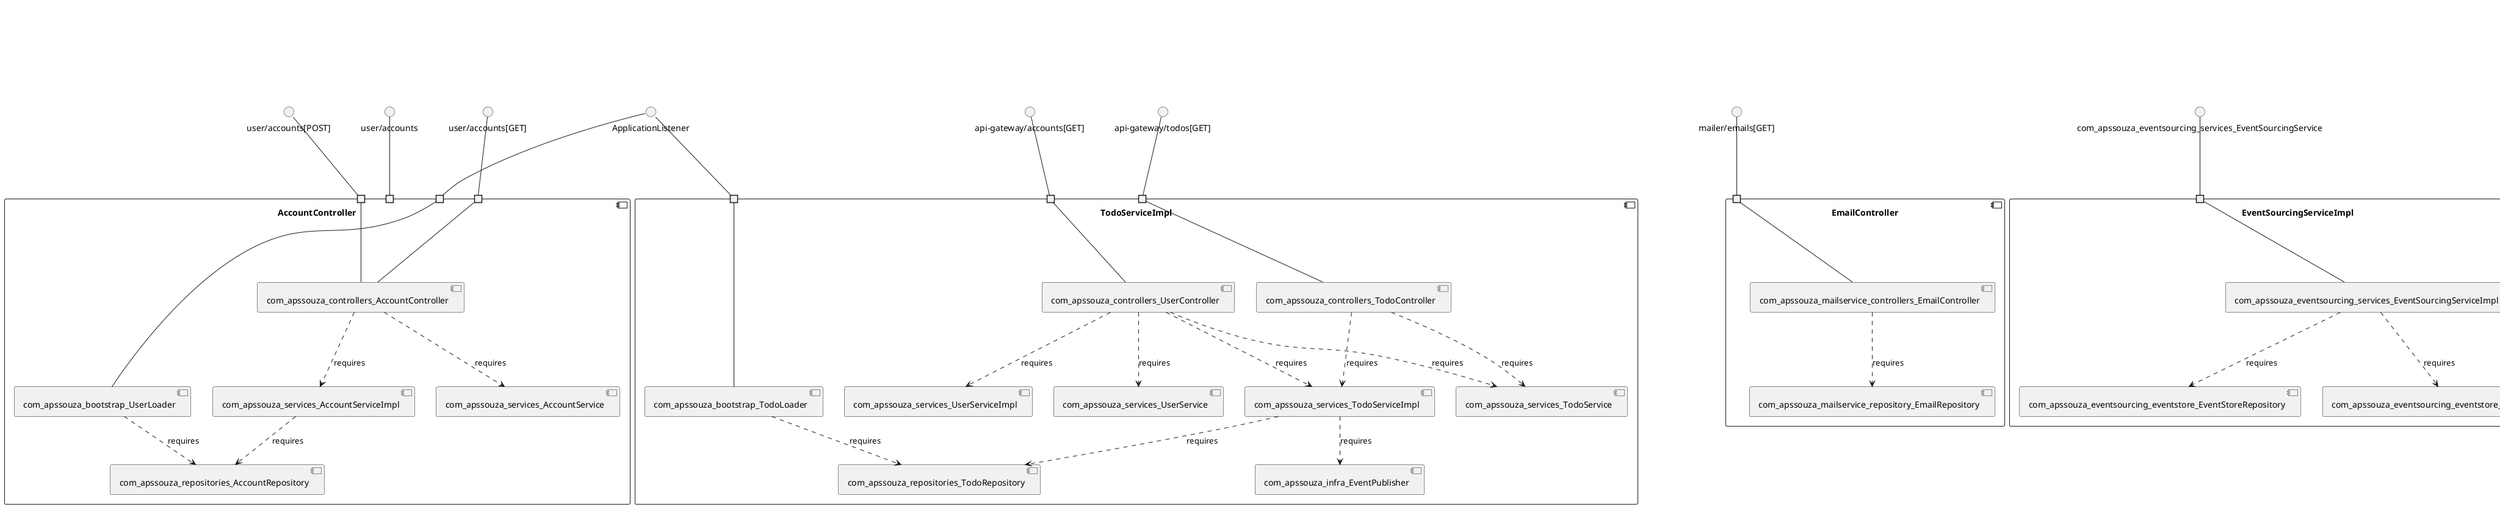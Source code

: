 @startuml
skinparam fixCircleLabelOverlapping true
skinparam componentStyle uml2
component "AccountController\n\n\n\n\n\n" {
[com_apssouza_bootstrap_UserLoader]
[com_apssouza_repositories_AccountRepository]
[com_apssouza_services_AccountServiceImpl]
[com_apssouza_services_AccountService]
[com_apssouza_controllers_AccountController]
portin " " as AccountController_requires_user_accounts
portin " " as AccountController_requires_ApplicationListener
portin " " as AccountController_requires_user_accounts_POST_
portin " " as AccountController_requires_user_accounts_GET_
[com_apssouza_bootstrap_UserLoader]..>[com_apssouza_repositories_AccountRepository] : requires
[com_apssouza_controllers_AccountController]..>[com_apssouza_services_AccountServiceImpl] : requires
[com_apssouza_controllers_AccountController]..>[com_apssouza_services_AccountService] : requires
[com_apssouza_services_AccountServiceImpl]..>[com_apssouza_repositories_AccountRepository] : requires
"AccountController_requires_ApplicationListener"--[com_apssouza_bootstrap_UserLoader]
"AccountController_requires_user_accounts_GET_"--[com_apssouza_controllers_AccountController]
"AccountController_requires_user_accounts_POST_"--[com_apssouza_controllers_AccountController]
}
interface "ApplicationListener" as interface.ApplicationListener
interface.ApplicationListener--"AccountController_requires_ApplicationListener"
interface "user/accounts[GET]" as interface.user_accounts_GET_
interface.user_accounts_GET_--"AccountController_requires_user_accounts_GET_"
interface "user/accounts[POST]" as interface.user_accounts_POST_
interface.user_accounts_POST_--"AccountController_requires_user_accounts_POST_"
interface "user/accounts" as interface.user_accounts
interface.user_accounts--"AccountController_requires_user_accounts"
component "EmailController\n\n\n\n\n\n" {
[com_apssouza_mailservice_repository_EmailRepository]
[com_apssouza_mailservice_controllers_EmailController]
portin " " as EmailController_requires_mailer_emails_GET_
[com_apssouza_mailservice_controllers_EmailController]..>[com_apssouza_mailservice_repository_EmailRepository] : requires
"EmailController_requires_mailer_emails_GET_"--[com_apssouza_mailservice_controllers_EmailController]
}
interface "mailer/emails[GET]" as interface.mailer_emails_GET_
interface.mailer_emails_GET_--"EmailController_requires_mailer_emails_GET_"
component "EventSourcingServiceImpl\n\n\n\n\n\n" {
[com_apssouza_eventsourcing_services_EventSourcingServiceImpl]
[com_apssouza_eventsourcing_eventstore_EventStoreRepository]
[com_apssouza_eventsourcing_eventstore_EventSerializer]
portin " " as EventSourcingServiceImpl_requires_com_apssouza_eventsourcing_services_EventSourcingService
[com_apssouza_eventsourcing_services_EventSourcingServiceImpl]..>[com_apssouza_eventsourcing_eventstore_EventSerializer] : requires
[com_apssouza_eventsourcing_services_EventSourcingServiceImpl]..>[com_apssouza_eventsourcing_eventstore_EventStoreRepository] : requires
"EventSourcingServiceImpl_requires_com_apssouza_eventsourcing_services_EventSourcingService"--[com_apssouza_eventsourcing_services_EventSourcingServiceImpl]
}
interface "com_apssouza_eventsourcing_services_EventSourcingService" as interface.com_apssouza_eventsourcing_services_EventSourcingService
interface.com_apssouza_eventsourcing_services_EventSourcingService--"EventSourcingServiceImpl_requires_com_apssouza_eventsourcing_services_EventSourcingService"
component "NotifyController\n\n\n\n\n\n" {
[com_apssouza_mailservice_controllers_NotifyController]
[com_apssouza_eventsourcing_commands_EmailCommandHandler]
portin " " as NotifyController_requires_mailer_send_email_GET_
[com_apssouza_mailservice_controllers_NotifyController]..>[com_apssouza_eventsourcing_commands_EmailCommandHandler] : requires
"NotifyController_requires_mailer_send_email_GET_"--[com_apssouza_mailservice_controllers_NotifyController]
}
interface "mailer/send/email[GET]" as interface.mailer_send_email_GET_
interface.mailer_send_email_GET_--"NotifyController_requires_mailer_send_email_GET_"
component "TodoChangesController\n\n\n\n\n\n" {
[com_apssouza_monitors_TodoStoreEventChanges]
[com_apssouza_controllers_TodoChangesController]
portin " " as TodoChangesController_requires_reminder_todo_changes_GET_
[com_apssouza_controllers_TodoChangesController]..>[com_apssouza_monitors_TodoStoreEventChanges] : requires
"TodoChangesController_requires_reminder_todo_changes_GET_"--[com_apssouza_controllers_TodoChangesController]
}
interface "reminder/todo-changes[GET]" as interface.reminder_todo_changes_GET_
interface.reminder_todo_changes_GET_--"TodoChangesController_requires_reminder_todo_changes_GET_"
component "TodoServiceImpl\n\n\n\n\n\n" {
[com_apssouza_controllers_TodoController]
[com_apssouza_controllers_UserController]
[com_apssouza_repositories_TodoRepository]
[com_apssouza_services_UserService]
[com_apssouza_infra_EventPublisher]
[com_apssouza_services_TodoServiceImpl]
[com_apssouza_services_UserServiceImpl]
[com_apssouza_bootstrap_TodoLoader]
[com_apssouza_services_TodoService]
portin " " as TodoServiceImpl_requires_ApplicationListener
portin " " as TodoServiceImpl_requires_api_gateway_todos_GET_
portin " " as TodoServiceImpl_requires_api_gateway_accounts_GET_
[com_apssouza_services_TodoServiceImpl]..>[com_apssouza_infra_EventPublisher] : requires
[com_apssouza_controllers_UserController]..>[com_apssouza_services_UserServiceImpl] : requires
[com_apssouza_services_TodoServiceImpl]..>[com_apssouza_repositories_TodoRepository] : requires
[com_apssouza_bootstrap_TodoLoader]..>[com_apssouza_repositories_TodoRepository] : requires
[com_apssouza_controllers_TodoController]..>[com_apssouza_services_TodoService] : requires
[com_apssouza_controllers_UserController]..>[com_apssouza_services_TodoService] : requires
[com_apssouza_controllers_TodoController]..>[com_apssouza_services_TodoServiceImpl] : requires
[com_apssouza_controllers_UserController]..>[com_apssouza_services_UserService] : requires
[com_apssouza_controllers_UserController]..>[com_apssouza_services_TodoServiceImpl] : requires
"TodoServiceImpl_requires_ApplicationListener"--[com_apssouza_bootstrap_TodoLoader]
"TodoServiceImpl_requires_api_gateway_todos_GET_"--[com_apssouza_controllers_TodoController]
"TodoServiceImpl_requires_api_gateway_accounts_GET_"--[com_apssouza_controllers_UserController]
}
interface "ApplicationListener" as interface.ApplicationListener
interface.ApplicationListener--"TodoServiceImpl_requires_ApplicationListener"
interface "api-gateway/accounts[GET]" as interface.api_gateway_accounts_GET_
interface.api_gateway_accounts_GET_--"TodoServiceImpl_requires_api_gateway_accounts_GET_"
interface "api-gateway/todos[GET]" as interface.api_gateway_todos_GET_
interface.api_gateway_todos_GET_--"TodoServiceImpl_requires_api_gateway_todos_GET_"
component "TodoServiceStatisticsController\n\n\n\n\n\n" {
[com_apssouza_controllers_TodoServiceStatisticsController]
[com_apssouza_monitors_TodoServiceMethodInvokedStore]
portin " " as TodoServiceStatisticsController_requires_reminder_todo_statistics_GET_
[com_apssouza_controllers_TodoServiceStatisticsController]..>[com_apssouza_monitors_TodoServiceMethodInvokedStore] : requires
"TodoServiceStatisticsController_requires_reminder_todo_statistics_GET_"--[com_apssouza_controllers_TodoServiceStatisticsController]
}
interface "reminder/todo-statistics[GET]" as interface.reminder_todo_statistics_GET_
interface.reminder_todo_statistics_GET_--"TodoServiceStatisticsController_requires_reminder_todo_statistics_GET_"
component "TodoSocketController\n\n\n\n\n\n" {
[com_apssouza_integrations_socket_TodoSocketController]
}
interface "reminder/todos" as interface.reminder_todos
interface.reminder_todos--[TodoController]
interface "user/accounts[PUT]" as interface.user_accounts_PUT_
[UserClient]..>interface.user_accounts_PUT_ : requires
interface "user/users" as interface.user_users
[UserClient]..>interface.user_users : requires
interface "user/accounts[PUT]" as interface.user_accounts_PUT_
[com_apssouza_clients_UserClient]..>interface.user_accounts_PUT_ : requires
interface "com_apssouza_eventsourcing_services_ApplicationEventPublisher" as interface.com_apssouza_eventsourcing_services_ApplicationEventPublisher
interface.com_apssouza_eventsourcing_services_ApplicationEventPublisher--[com_apssouza_eventsourcing_services_ApplicationEventPublisher_Provider]
interface "com_apssouza_infra_ApplicationEventPublisher" as interface.com_apssouza_infra_ApplicationEventPublisher
interface.com_apssouza_infra_ApplicationEventPublisher--[com_apssouza_infra_ApplicationEventPublisher_Provider]
interface "com_apssouza_infra_Source" as interface.com_apssouza_infra_Source
interface.com_apssouza_infra_Source--[com_apssouza_infra_Source_Provider]
interface "user/users" as interface.user_users
interface.user_users--[user_users_Provider]

@enduml
